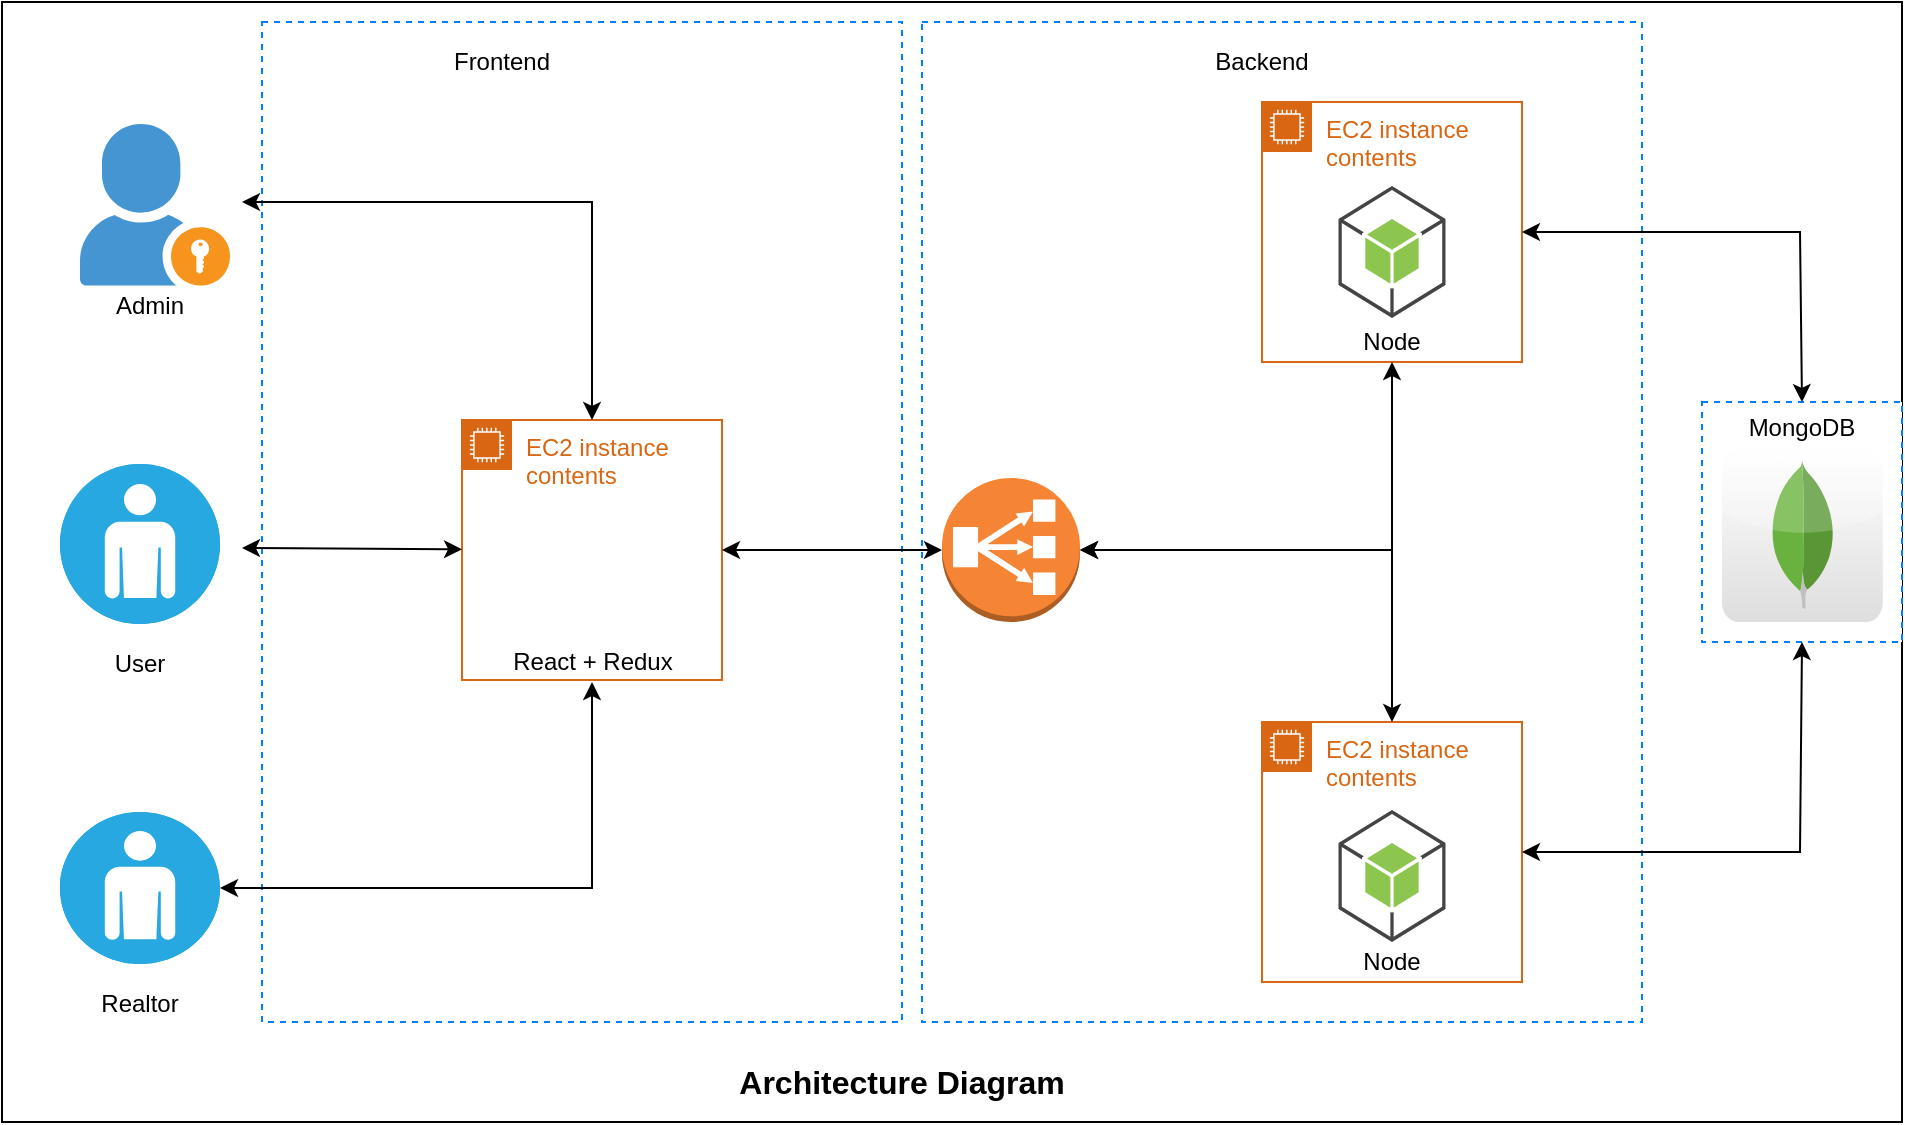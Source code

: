 <mxfile version="13.9.9" type="device"><diagram id="GhqRwcN28IqYi9mbbKm_" name="Page-1"><mxGraphModel dx="1205" dy="696" grid="1" gridSize="10" guides="1" tooltips="1" connect="1" arrows="1" fold="1" page="1" pageScale="1" pageWidth="1100" pageHeight="850" math="0" shadow="0"><root><mxCell id="0"/><mxCell id="1" parent="0"/><mxCell id="Cx20RjZ1IAnbAAG4a7DW-3" value="" style="rounded=0;whiteSpace=wrap;html=1;" parent="1" vertex="1"><mxGeometry x="150" width="950" height="560" as="geometry"/></mxCell><mxCell id="Cx20RjZ1IAnbAAG4a7DW-17" value="" style="rounded=0;whiteSpace=wrap;html=1;dashed=1;strokeColor=#007FFF;" parent="1" vertex="1"><mxGeometry x="1000" y="200" width="100" height="120" as="geometry"/></mxCell><mxCell id="Cx20RjZ1IAnbAAG4a7DW-15" value="" style="rounded=0;whiteSpace=wrap;html=1;dashed=1;strokeColor=#007FFF;" parent="1" vertex="1"><mxGeometry x="610" y="10" width="360" height="500" as="geometry"/></mxCell><mxCell id="Cx20RjZ1IAnbAAG4a7DW-13" value="" style="rounded=0;whiteSpace=wrap;html=1;dashed=1;strokeColor=#007FFF;" parent="1" vertex="1"><mxGeometry x="280" y="10" width="320" height="500" as="geometry"/></mxCell><mxCell id="oQ7c9wAC3_3CiUdpUMQb-4" value="Admin" style="text;html=1;strokeColor=none;fillColor=none;align=center;verticalAlign=middle;whiteSpace=wrap;rounded=0;" parent="1" vertex="1"><mxGeometry x="204" y="141.8" width="40" height="20" as="geometry"/></mxCell><mxCell id="oQ7c9wAC3_3CiUdpUMQb-5" value="" style="shadow=0;dashed=0;html=1;strokeColor=none;fillColor=#4495D1;labelPosition=center;verticalLabelPosition=bottom;verticalAlign=top;align=center;outlineConnect=0;shape=mxgraph.veeam.portal_admin;" parent="1" vertex="1"><mxGeometry x="189" y="61" width="75" height="80.8" as="geometry"/></mxCell><mxCell id="oQ7c9wAC3_3CiUdpUMQb-7" value="" style="fillColor=#28A8E0;verticalLabelPosition=bottom;html=1;strokeColor=#ffffff;verticalAlign=top;align=center;points=[[0.145,0.145,0],[0.5,0,0],[0.855,0.145,0],[1,0.5,0],[0.855,0.855,0],[0.5,1,0],[0.145,0.855,0],[0,0.5,0]];pointerEvents=1;shape=mxgraph.cisco_safe.compositeIcon;bgIcon=ellipse;resIcon=mxgraph.cisco_safe.capability.user;" parent="1" vertex="1"><mxGeometry x="179" y="231" width="80" height="80" as="geometry"/></mxCell><mxCell id="oQ7c9wAC3_3CiUdpUMQb-8" value="" style="fillColor=#28A8E0;verticalLabelPosition=bottom;html=1;strokeColor=#ffffff;verticalAlign=top;align=center;points=[[0.145,0.145,0],[0.5,0,0],[0.855,0.145,0],[1,0.5,0],[0.855,0.855,0],[0.5,1,0],[0.145,0.855,0],[0,0.5,0]];pointerEvents=1;shape=mxgraph.cisco_safe.compositeIcon;bgIcon=ellipse;resIcon=mxgraph.cisco_safe.capability.user;" parent="1" vertex="1"><mxGeometry x="179" y="405" width="80" height="76" as="geometry"/></mxCell><mxCell id="oQ7c9wAC3_3CiUdpUMQb-9" value="User" style="text;html=1;strokeColor=none;fillColor=none;align=center;verticalAlign=middle;whiteSpace=wrap;rounded=0;" parent="1" vertex="1"><mxGeometry x="199" y="321" width="40" height="20" as="geometry"/></mxCell><mxCell id="oQ7c9wAC3_3CiUdpUMQb-10" value="Realtor" style="text;html=1;strokeColor=none;fillColor=none;align=center;verticalAlign=middle;whiteSpace=wrap;rounded=0;" parent="1" vertex="1"><mxGeometry x="199" y="491" width="40" height="20" as="geometry"/></mxCell><mxCell id="oQ7c9wAC3_3CiUdpUMQb-13" value="EC2 instance contents" style="points=[[0,0],[0.25,0],[0.5,0],[0.75,0],[1,0],[1,0.25],[1,0.5],[1,0.75],[1,1],[0.75,1],[0.5,1],[0.25,1],[0,1],[0,0.75],[0,0.5],[0,0.25]];outlineConnect=0;gradientColor=none;html=1;whiteSpace=wrap;fontSize=12;fontStyle=0;shape=mxgraph.aws4.group;grIcon=mxgraph.aws4.group_ec2_instance_contents;strokeColor=#D86613;fillColor=none;verticalAlign=top;align=left;spacingLeft=30;fontColor=#D86613;dashed=0;" parent="1" vertex="1"><mxGeometry x="380" y="209" width="130" height="130" as="geometry"/></mxCell><mxCell id="oQ7c9wAC3_3CiUdpUMQb-16" value="" style="outlineConnect=0;dashed=0;verticalLabelPosition=bottom;verticalAlign=top;align=center;html=1;shape=mxgraph.aws3.classic_load_balancer;fillColor=#F58534;gradientColor=none;" parent="1" vertex="1"><mxGeometry x="620" y="238" width="69" height="72" as="geometry"/></mxCell><mxCell id="oQ7c9wAC3_3CiUdpUMQb-17" value="EC2 instance contents" style="points=[[0,0],[0.25,0],[0.5,0],[0.75,0],[1,0],[1,0.25],[1,0.5],[1,0.75],[1,1],[0.75,1],[0.5,1],[0.25,1],[0,1],[0,0.75],[0,0.5],[0,0.25]];outlineConnect=0;gradientColor=none;html=1;whiteSpace=wrap;fontSize=12;fontStyle=0;shape=mxgraph.aws4.group;grIcon=mxgraph.aws4.group_ec2_instance_contents;strokeColor=#D86613;fillColor=none;verticalAlign=top;align=left;spacingLeft=30;fontColor=#D86613;dashed=0;" parent="1" vertex="1"><mxGeometry x="780" y="50" width="130" height="130" as="geometry"/></mxCell><mxCell id="oQ7c9wAC3_3CiUdpUMQb-18" value="EC2 instance contents" style="points=[[0,0],[0.25,0],[0.5,0],[0.75,0],[1,0],[1,0.25],[1,0.5],[1,0.75],[1,1],[0.75,1],[0.5,1],[0.25,1],[0,1],[0,0.75],[0,0.5],[0,0.25]];outlineConnect=0;gradientColor=none;html=1;whiteSpace=wrap;fontSize=12;fontStyle=0;shape=mxgraph.aws4.group;grIcon=mxgraph.aws4.group_ec2_instance_contents;strokeColor=#D86613;fillColor=none;verticalAlign=top;align=left;spacingLeft=30;fontColor=#D86613;dashed=0;" parent="1" vertex="1"><mxGeometry x="780" y="360" width="130" height="130" as="geometry"/></mxCell><mxCell id="OrNEJludxbBNj_zPN3Sw-16" value="" style="endArrow=classic;startArrow=classic;html=1;strokeColor=#000000;exitX=1;exitY=0.5;exitDx=0;exitDy=0;rounded=0;" parent="1" source="oQ7c9wAC3_3CiUdpUMQb-13" target="oQ7c9wAC3_3CiUdpUMQb-16" edge="1"><mxGeometry width="50" height="50" relative="1" as="geometry"><mxPoint x="510" y="115" as="sourcePoint"/><mxPoint x="600" y="100" as="targetPoint"/><Array as="points"/></mxGeometry></mxCell><mxCell id="OrNEJludxbBNj_zPN3Sw-17" value="" style="endArrow=classic;startArrow=classic;html=1;strokeColor=#000000;exitX=1;exitY=0.5;exitDx=0;exitDy=0;exitPerimeter=0;entryX=0.5;entryY=1;entryDx=0;entryDy=0;rounded=0;" parent="1" source="oQ7c9wAC3_3CiUdpUMQb-16" target="oQ7c9wAC3_3CiUdpUMQb-17" edge="1"><mxGeometry width="50" height="50" relative="1" as="geometry"><mxPoint x="760" y="280" as="sourcePoint"/><mxPoint x="810" y="230" as="targetPoint"/><Array as="points"><mxPoint x="845" y="274"/></Array></mxGeometry></mxCell><mxCell id="OrNEJludxbBNj_zPN3Sw-20" value="" style="endArrow=classic;startArrow=classic;html=1;exitX=1;exitY=0.5;exitDx=0;exitDy=0;exitPerimeter=0;entryX=0.5;entryY=0;entryDx=0;entryDy=0;rounded=0;" parent="1" source="oQ7c9wAC3_3CiUdpUMQb-16" target="oQ7c9wAC3_3CiUdpUMQb-18" edge="1"><mxGeometry width="50" height="50" relative="1" as="geometry"><mxPoint x="740" y="330" as="sourcePoint"/><mxPoint x="790" y="280" as="targetPoint"/><Array as="points"><mxPoint x="845" y="274"/></Array></mxGeometry></mxCell><mxCell id="OrNEJludxbBNj_zPN3Sw-22" value="" style="outlineConnect=0;dashed=0;verticalLabelPosition=bottom;verticalAlign=top;align=center;html=1;shape=mxgraph.aws3.android;fillColor=#8CC64F;gradientColor=none;" parent="1" vertex="1"><mxGeometry x="818.25" y="404" width="53.5" height="66" as="geometry"/></mxCell><mxCell id="OrNEJludxbBNj_zPN3Sw-23" value="" style="endArrow=classic;startArrow=classic;html=1;strokeColor=#000000;exitX=1;exitY=0.5;exitDx=0;exitDy=0;rounded=0;" parent="1" source="oQ7c9wAC3_3CiUdpUMQb-18" edge="1"><mxGeometry width="50" height="50" relative="1" as="geometry"><mxPoint x="990" y="420" as="sourcePoint"/><mxPoint x="1050" y="320" as="targetPoint"/><Array as="points"><mxPoint x="1049" y="425"/></Array></mxGeometry></mxCell><mxCell id="OrNEJludxbBNj_zPN3Sw-24" value="" style="endArrow=classic;startArrow=classic;html=1;strokeColor=#000000;exitX=1;exitY=0.5;exitDx=0;exitDy=0;rounded=0;entryX=0.5;entryY=0;entryDx=0;entryDy=0;" parent="1" source="oQ7c9wAC3_3CiUdpUMQb-17" target="Cx20RjZ1IAnbAAG4a7DW-17" edge="1"><mxGeometry width="50" height="50" relative="1" as="geometry"><mxPoint x="1000" y="150" as="sourcePoint"/><mxPoint x="1050" y="180" as="targetPoint"/><Array as="points"><mxPoint x="1049" y="115"/></Array></mxGeometry></mxCell><mxCell id="OrNEJludxbBNj_zPN3Sw-25" value="" style="endArrow=classic;startArrow=classic;html=1;strokeColor=#000000;exitX=1;exitY=0.5;exitDx=0;exitDy=0;exitPerimeter=0;entryX=0.5;entryY=1;entryDx=0;entryDy=0;rounded=0;" parent="1" source="oQ7c9wAC3_3CiUdpUMQb-8" target="Cx20RjZ1IAnbAAG4a7DW-12" edge="1"><mxGeometry width="50" height="50" relative="1" as="geometry"><mxPoint x="210" y="460" as="sourcePoint"/><mxPoint x="254.5" y="306" as="targetPoint"/><Array as="points"><mxPoint x="445" y="443"/></Array></mxGeometry></mxCell><mxCell id="OrNEJludxbBNj_zPN3Sw-26" value="" style="endArrow=classic;startArrow=classic;html=1;strokeColor=#000000;" parent="1" target="oQ7c9wAC3_3CiUdpUMQb-13" edge="1"><mxGeometry width="50" height="50" relative="1" as="geometry"><mxPoint x="270" y="273" as="sourcePoint"/><mxPoint x="220" y="270" as="targetPoint"/></mxGeometry></mxCell><mxCell id="OrNEJludxbBNj_zPN3Sw-27" value="" style="endArrow=classic;startArrow=classic;html=1;strokeColor=#000000;entryX=0.5;entryY=0;entryDx=0;entryDy=0;rounded=0;" parent="1" target="oQ7c9wAC3_3CiUdpUMQb-13" edge="1"><mxGeometry width="50" height="50" relative="1" as="geometry"><mxPoint x="270" y="100" as="sourcePoint"/><mxPoint x="254.5" y="234" as="targetPoint"/><Array as="points"><mxPoint x="445" y="100"/></Array></mxGeometry></mxCell><mxCell id="Cx20RjZ1IAnbAAG4a7DW-1" value="" style="dashed=0;outlineConnect=0;html=1;align=center;labelPosition=center;verticalLabelPosition=bottom;verticalAlign=top;shape=mxgraph.webicons.mongodb;gradientColor=#DFDEDE" parent="1" vertex="1"><mxGeometry x="1010" y="222.8" width="80.4" height="87.2" as="geometry"/></mxCell><mxCell id="Cx20RjZ1IAnbAAG4a7DW-4" value="Architecture Diagram" style="text;html=1;strokeColor=none;fillColor=none;align=center;verticalAlign=middle;whiteSpace=wrap;rounded=0;fontSize=16;fontStyle=1" parent="1" vertex="1"><mxGeometry x="500" y="530" width="200" height="20" as="geometry"/></mxCell><mxCell id="Cx20RjZ1IAnbAAG4a7DW-5" value="" style="shape=image;html=1;verticalAlign=top;verticalLabelPosition=bottom;labelBackgroundColor=#ffffff;imageAspect=0;aspect=fixed;image=https://cdn4.iconfinder.com/data/icons/logos-3/600/React.js_logo-128.png" parent="1" vertex="1"><mxGeometry x="390" y="266" width="50" height="50" as="geometry"/></mxCell><mxCell id="Cx20RjZ1IAnbAAG4a7DW-7" value="" style="shape=image;html=1;verticalAlign=top;verticalLabelPosition=bottom;labelBackgroundColor=#ffffff;imageAspect=0;aspect=fixed;image=https://cdn4.iconfinder.com/data/icons/logos-brands-5/24/redux-128.png" parent="1" vertex="1"><mxGeometry x="450" y="266" width="50" height="50" as="geometry"/></mxCell><mxCell id="Cx20RjZ1IAnbAAG4a7DW-8" value="" style="outlineConnect=0;dashed=0;verticalLabelPosition=bottom;verticalAlign=top;align=center;html=1;shape=mxgraph.aws3.android;fillColor=#8CC64F;gradientColor=none;" parent="1" vertex="1"><mxGeometry x="818.25" y="92" width="53.5" height="66" as="geometry"/></mxCell><mxCell id="Cx20RjZ1IAnbAAG4a7DW-9" value="Node" style="text;html=1;strokeColor=none;fillColor=none;align=center;verticalAlign=middle;whiteSpace=wrap;rounded=0;" parent="1" vertex="1"><mxGeometry x="825" y="160" width="40" height="20" as="geometry"/></mxCell><mxCell id="Cx20RjZ1IAnbAAG4a7DW-10" value="Node" style="text;html=1;strokeColor=none;fillColor=none;align=center;verticalAlign=middle;whiteSpace=wrap;rounded=0;" parent="1" vertex="1"><mxGeometry x="825" y="470" width="40" height="20" as="geometry"/></mxCell><mxCell id="Cx20RjZ1IAnbAAG4a7DW-12" value="React + Redux" style="text;html=1;strokeColor=none;fillColor=none;align=center;verticalAlign=middle;whiteSpace=wrap;rounded=0;" parent="1" vertex="1"><mxGeometry x="402.5" y="320" width="85" height="20" as="geometry"/></mxCell><mxCell id="Cx20RjZ1IAnbAAG4a7DW-14" value="Frontend" style="text;html=1;strokeColor=none;fillColor=none;align=center;verticalAlign=middle;whiteSpace=wrap;rounded=0;dashed=1;" parent="1" vertex="1"><mxGeometry x="380" y="20" width="40" height="20" as="geometry"/></mxCell><mxCell id="Cx20RjZ1IAnbAAG4a7DW-16" value="Backend" style="text;html=1;strokeColor=none;fillColor=none;align=center;verticalAlign=middle;whiteSpace=wrap;rounded=0;dashed=1;" parent="1" vertex="1"><mxGeometry x="760" y="20" width="40" height="20" as="geometry"/></mxCell><mxCell id="Cx20RjZ1IAnbAAG4a7DW-18" value="MongoDB" style="text;html=1;strokeColor=none;fillColor=none;align=center;verticalAlign=middle;whiteSpace=wrap;rounded=0;dashed=1;" parent="1" vertex="1"><mxGeometry x="1030" y="203" width="40" height="20" as="geometry"/></mxCell></root></mxGraphModel></diagram></mxfile>